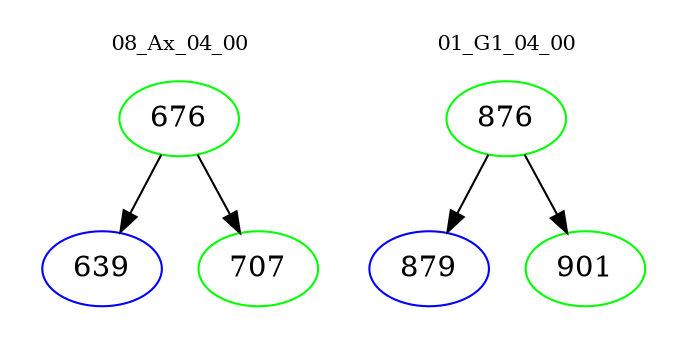 digraph{
subgraph cluster_0 {
color = white
label = "08_Ax_04_00";
fontsize=10;
T0_676 [label="676", color="green"]
T0_676 -> T0_639 [color="black"]
T0_639 [label="639", color="blue"]
T0_676 -> T0_707 [color="black"]
T0_707 [label="707", color="green"]
}
subgraph cluster_1 {
color = white
label = "01_G1_04_00";
fontsize=10;
T1_876 [label="876", color="green"]
T1_876 -> T1_879 [color="black"]
T1_879 [label="879", color="blue"]
T1_876 -> T1_901 [color="black"]
T1_901 [label="901", color="green"]
}
}

